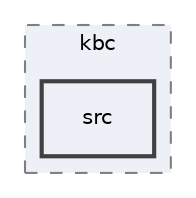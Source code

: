 digraph "libraries/kbc/src"
{
 // LATEX_PDF_SIZE
  edge [fontname="Helvetica",fontsize="10",labelfontname="Helvetica",labelfontsize="10"];
  node [fontname="Helvetica",fontsize="10",shape=record];
  compound=true
  subgraph clusterdir_982af5c857dccf81cb188b2dddb89550 {
    graph [ bgcolor="#edf0f7", pencolor="grey50", style="filled,dashed,", label="kbc", fontname="Helvetica", fontsize="10", URL="dir_982af5c857dccf81cb188b2dddb89550.html"]
  dir_16189bd36b85bd5e068388c9d23b8c9f [shape=box, label="src", style="filled,bold,", fillcolor="#edf0f7", color="grey25", URL="dir_16189bd36b85bd5e068388c9d23b8c9f.html"];
  }
}
